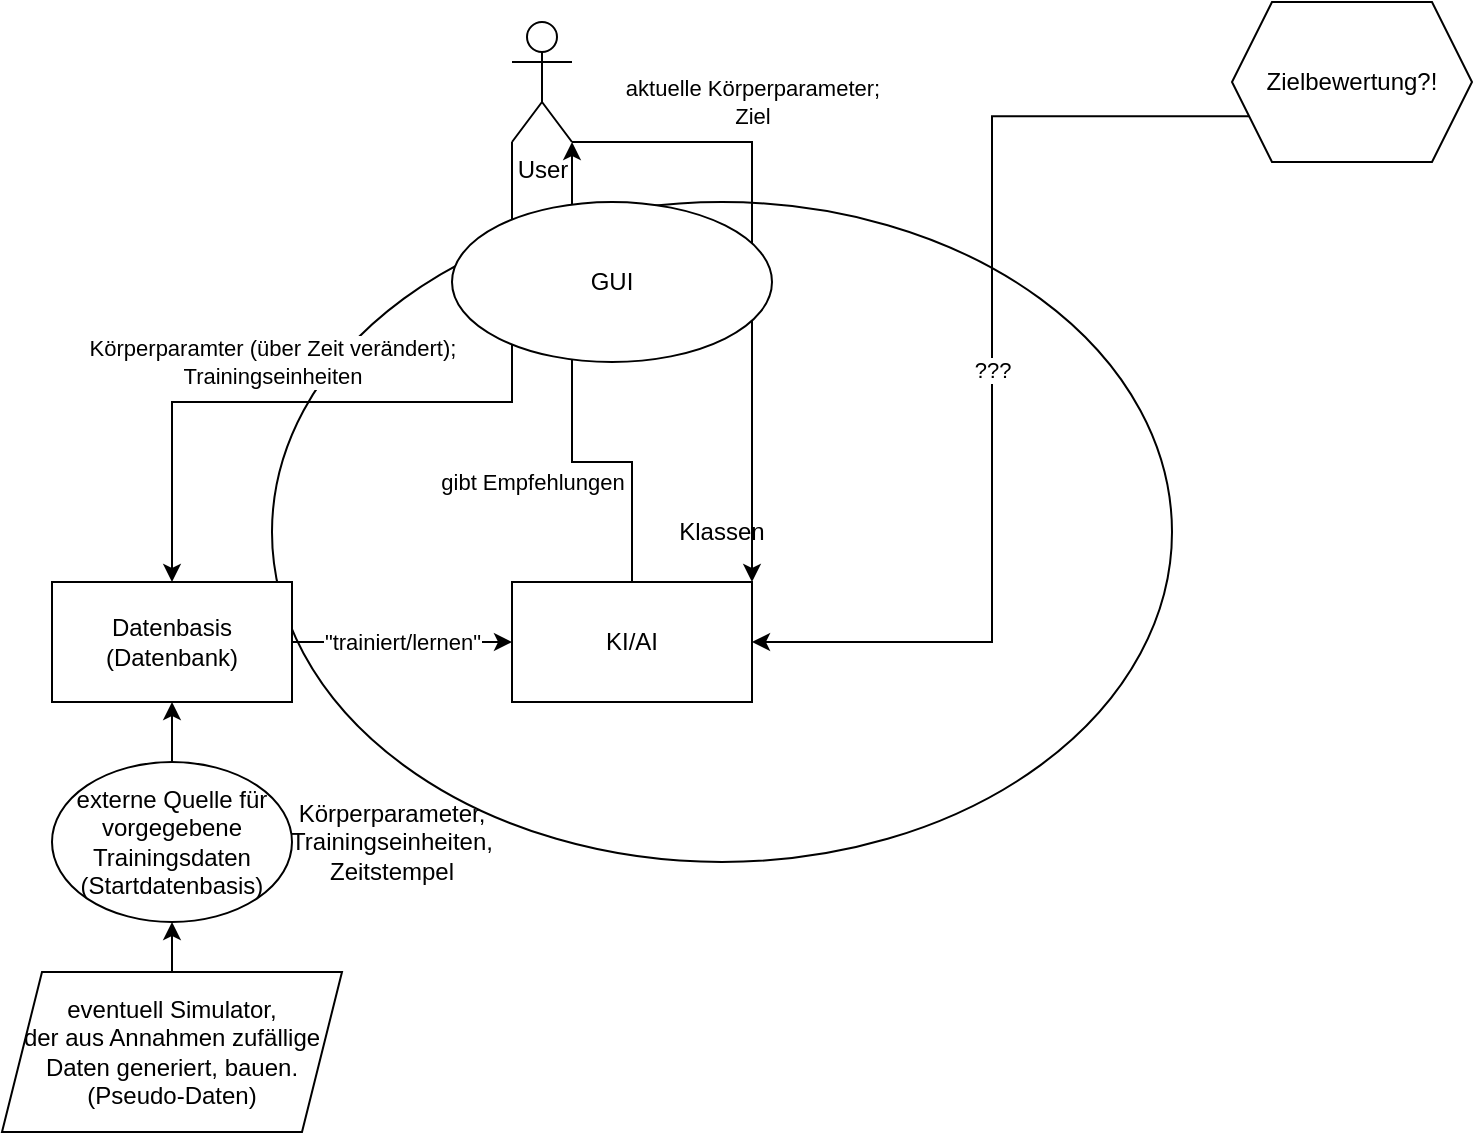 <mxfile version="21.2.8" type="device">
  <diagram id="wtrryP7HaxsPpJlfKYGV" name="Seite-1">
    <mxGraphModel dx="1154" dy="582" grid="1" gridSize="10" guides="1" tooltips="1" connect="1" arrows="1" fold="1" page="1" pageScale="1" pageWidth="827" pageHeight="1169" math="0" shadow="0">
      <root>
        <mxCell id="0" />
        <mxCell id="1" parent="0" />
        <mxCell id="iqMSQuM4H0TtiFKFOqIa-1" value="Klassen" style="ellipse;whiteSpace=wrap;html=1;" parent="1" vertex="1">
          <mxGeometry x="200" y="160" width="450" height="330" as="geometry" />
        </mxCell>
        <mxCell id="Wcnpx0SC3fY4fjEo6hNY-5" value="&quot;trainiert/lernen&quot;" style="edgeStyle=orthogonalEdgeStyle;rounded=0;orthogonalLoop=1;jettySize=auto;html=1;exitX=1;exitY=0.5;exitDx=0;exitDy=0;" parent="1" source="Wcnpx0SC3fY4fjEo6hNY-1" target="Wcnpx0SC3fY4fjEo6hNY-4" edge="1">
          <mxGeometry relative="1" as="geometry" />
        </mxCell>
        <mxCell id="Wcnpx0SC3fY4fjEo6hNY-1" value="Datenbasis&lt;br&gt;(Datenbank)" style="rounded=0;whiteSpace=wrap;html=1;" parent="1" vertex="1">
          <mxGeometry x="90" y="350" width="120" height="60" as="geometry" />
        </mxCell>
        <mxCell id="Wcnpx0SC3fY4fjEo6hNY-3" value="Körperparamter (über Zeit verändert);&lt;br&gt;Trainingseinheiten" style="edgeStyle=orthogonalEdgeStyle;rounded=0;orthogonalLoop=1;jettySize=auto;html=1;exitX=0;exitY=1;exitDx=0;exitDy=0;exitPerimeter=0;" parent="1" source="Wcnpx0SC3fY4fjEo6hNY-2" target="Wcnpx0SC3fY4fjEo6hNY-1" edge="1">
          <mxGeometry x="0.282" y="-20" relative="1" as="geometry">
            <Array as="points">
              <mxPoint x="320" y="260" />
              <mxPoint x="150" y="260" />
            </Array>
            <mxPoint as="offset" />
          </mxGeometry>
        </mxCell>
        <mxCell id="Wcnpx0SC3fY4fjEo6hNY-8" value="aktuelle Körperparameter;&lt;br&gt;Ziel" style="edgeStyle=orthogonalEdgeStyle;rounded=0;orthogonalLoop=1;jettySize=auto;html=1;entryX=1;entryY=0;entryDx=0;entryDy=0;" parent="1" target="Wcnpx0SC3fY4fjEo6hNY-4" edge="1">
          <mxGeometry x="-0.419" y="-20" relative="1" as="geometry">
            <mxPoint x="350" y="130" as="sourcePoint" />
            <Array as="points">
              <mxPoint x="440" y="130" />
            </Array>
            <mxPoint x="20" y="-20" as="offset" />
          </mxGeometry>
        </mxCell>
        <mxCell id="Wcnpx0SC3fY4fjEo6hNY-2" value="User" style="shape=umlActor;verticalLabelPosition=bottom;verticalAlign=top;html=1;outlineConnect=0;" parent="1" vertex="1">
          <mxGeometry x="320" y="70" width="30" height="60" as="geometry" />
        </mxCell>
        <mxCell id="Wcnpx0SC3fY4fjEo6hNY-6" value="gibt Empfehlungen" style="edgeStyle=orthogonalEdgeStyle;rounded=0;orthogonalLoop=1;jettySize=auto;html=1;entryX=1;entryY=1;entryDx=0;entryDy=0;entryPerimeter=0;exitX=0.5;exitY=0;exitDx=0;exitDy=0;" parent="1" source="Wcnpx0SC3fY4fjEo6hNY-4" target="Wcnpx0SC3fY4fjEo6hNY-2" edge="1">
          <mxGeometry x="-0.28" y="22" relative="1" as="geometry">
            <mxPoint x="470" y="570" as="sourcePoint" />
            <Array as="points">
              <mxPoint x="380" y="290" />
              <mxPoint x="350" y="290" />
            </Array>
            <mxPoint x="2" y="10" as="offset" />
          </mxGeometry>
        </mxCell>
        <mxCell id="Wcnpx0SC3fY4fjEo6hNY-4" value="KI/AI" style="rounded=0;whiteSpace=wrap;html=1;" parent="1" vertex="1">
          <mxGeometry x="320" y="350" width="120" height="60" as="geometry" />
        </mxCell>
        <mxCell id="Wcnpx0SC3fY4fjEo6hNY-10" style="edgeStyle=orthogonalEdgeStyle;rounded=0;orthogonalLoop=1;jettySize=auto;html=1;entryX=0.5;entryY=1;entryDx=0;entryDy=0;" parent="1" source="Wcnpx0SC3fY4fjEo6hNY-9" target="Wcnpx0SC3fY4fjEo6hNY-1" edge="1">
          <mxGeometry relative="1" as="geometry" />
        </mxCell>
        <mxCell id="Wcnpx0SC3fY4fjEo6hNY-9" value="externe Quelle für vorgegebene Trainingsdaten&lt;br&gt;(Startdatenbasis)" style="ellipse;whiteSpace=wrap;html=1;" parent="1" vertex="1">
          <mxGeometry x="90" y="440" width="120" height="80" as="geometry" />
        </mxCell>
        <mxCell id="Wcnpx0SC3fY4fjEo6hNY-11" value="GUI" style="ellipse;whiteSpace=wrap;html=1;" parent="1" vertex="1">
          <mxGeometry x="290" y="160" width="160" height="80" as="geometry" />
        </mxCell>
        <mxCell id="Wcnpx0SC3fY4fjEo6hNY-13" value="Körperparameter, Trainingseinheiten,&lt;br&gt;Zeitstempel" style="text;html=1;strokeColor=none;fillColor=none;align=center;verticalAlign=middle;whiteSpace=wrap;rounded=0;" parent="1" vertex="1">
          <mxGeometry x="230" y="465" width="60" height="30" as="geometry" />
        </mxCell>
        <mxCell id="iqMSQuM4H0TtiFKFOqIa-4" style="edgeStyle=orthogonalEdgeStyle;rounded=0;orthogonalLoop=1;jettySize=auto;html=1;exitX=0.5;exitY=0;exitDx=0;exitDy=0;entryX=0.5;entryY=1;entryDx=0;entryDy=0;" parent="1" source="iqMSQuM4H0TtiFKFOqIa-2" target="Wcnpx0SC3fY4fjEo6hNY-9" edge="1">
          <mxGeometry relative="1" as="geometry" />
        </mxCell>
        <mxCell id="iqMSQuM4H0TtiFKFOqIa-2" value="eventuell Simulator,&lt;br&gt;der aus Annahmen zufällige Daten generiert, bauen.&lt;br&gt;(Pseudo-Daten)" style="shape=parallelogram;perimeter=parallelogramPerimeter;whiteSpace=wrap;html=1;fixedSize=1;" parent="1" vertex="1">
          <mxGeometry x="65" y="545" width="170" height="80" as="geometry" />
        </mxCell>
        <mxCell id="iqMSQuM4H0TtiFKFOqIa-6" value="???" style="edgeStyle=orthogonalEdgeStyle;rounded=0;orthogonalLoop=1;jettySize=auto;html=1;exitX=0;exitY=0.75;exitDx=0;exitDy=0;entryX=1;entryY=0.5;entryDx=0;entryDy=0;" parent="1" source="iqMSQuM4H0TtiFKFOqIa-5" target="Wcnpx0SC3fY4fjEo6hNY-4" edge="1">
          <mxGeometry relative="1" as="geometry" />
        </mxCell>
        <mxCell id="iqMSQuM4H0TtiFKFOqIa-5" value="Zielbewertung?!" style="shape=hexagon;perimeter=hexagonPerimeter2;whiteSpace=wrap;html=1;fixedSize=1;" parent="1" vertex="1">
          <mxGeometry x="680" y="60" width="120" height="80" as="geometry" />
        </mxCell>
      </root>
    </mxGraphModel>
  </diagram>
</mxfile>
